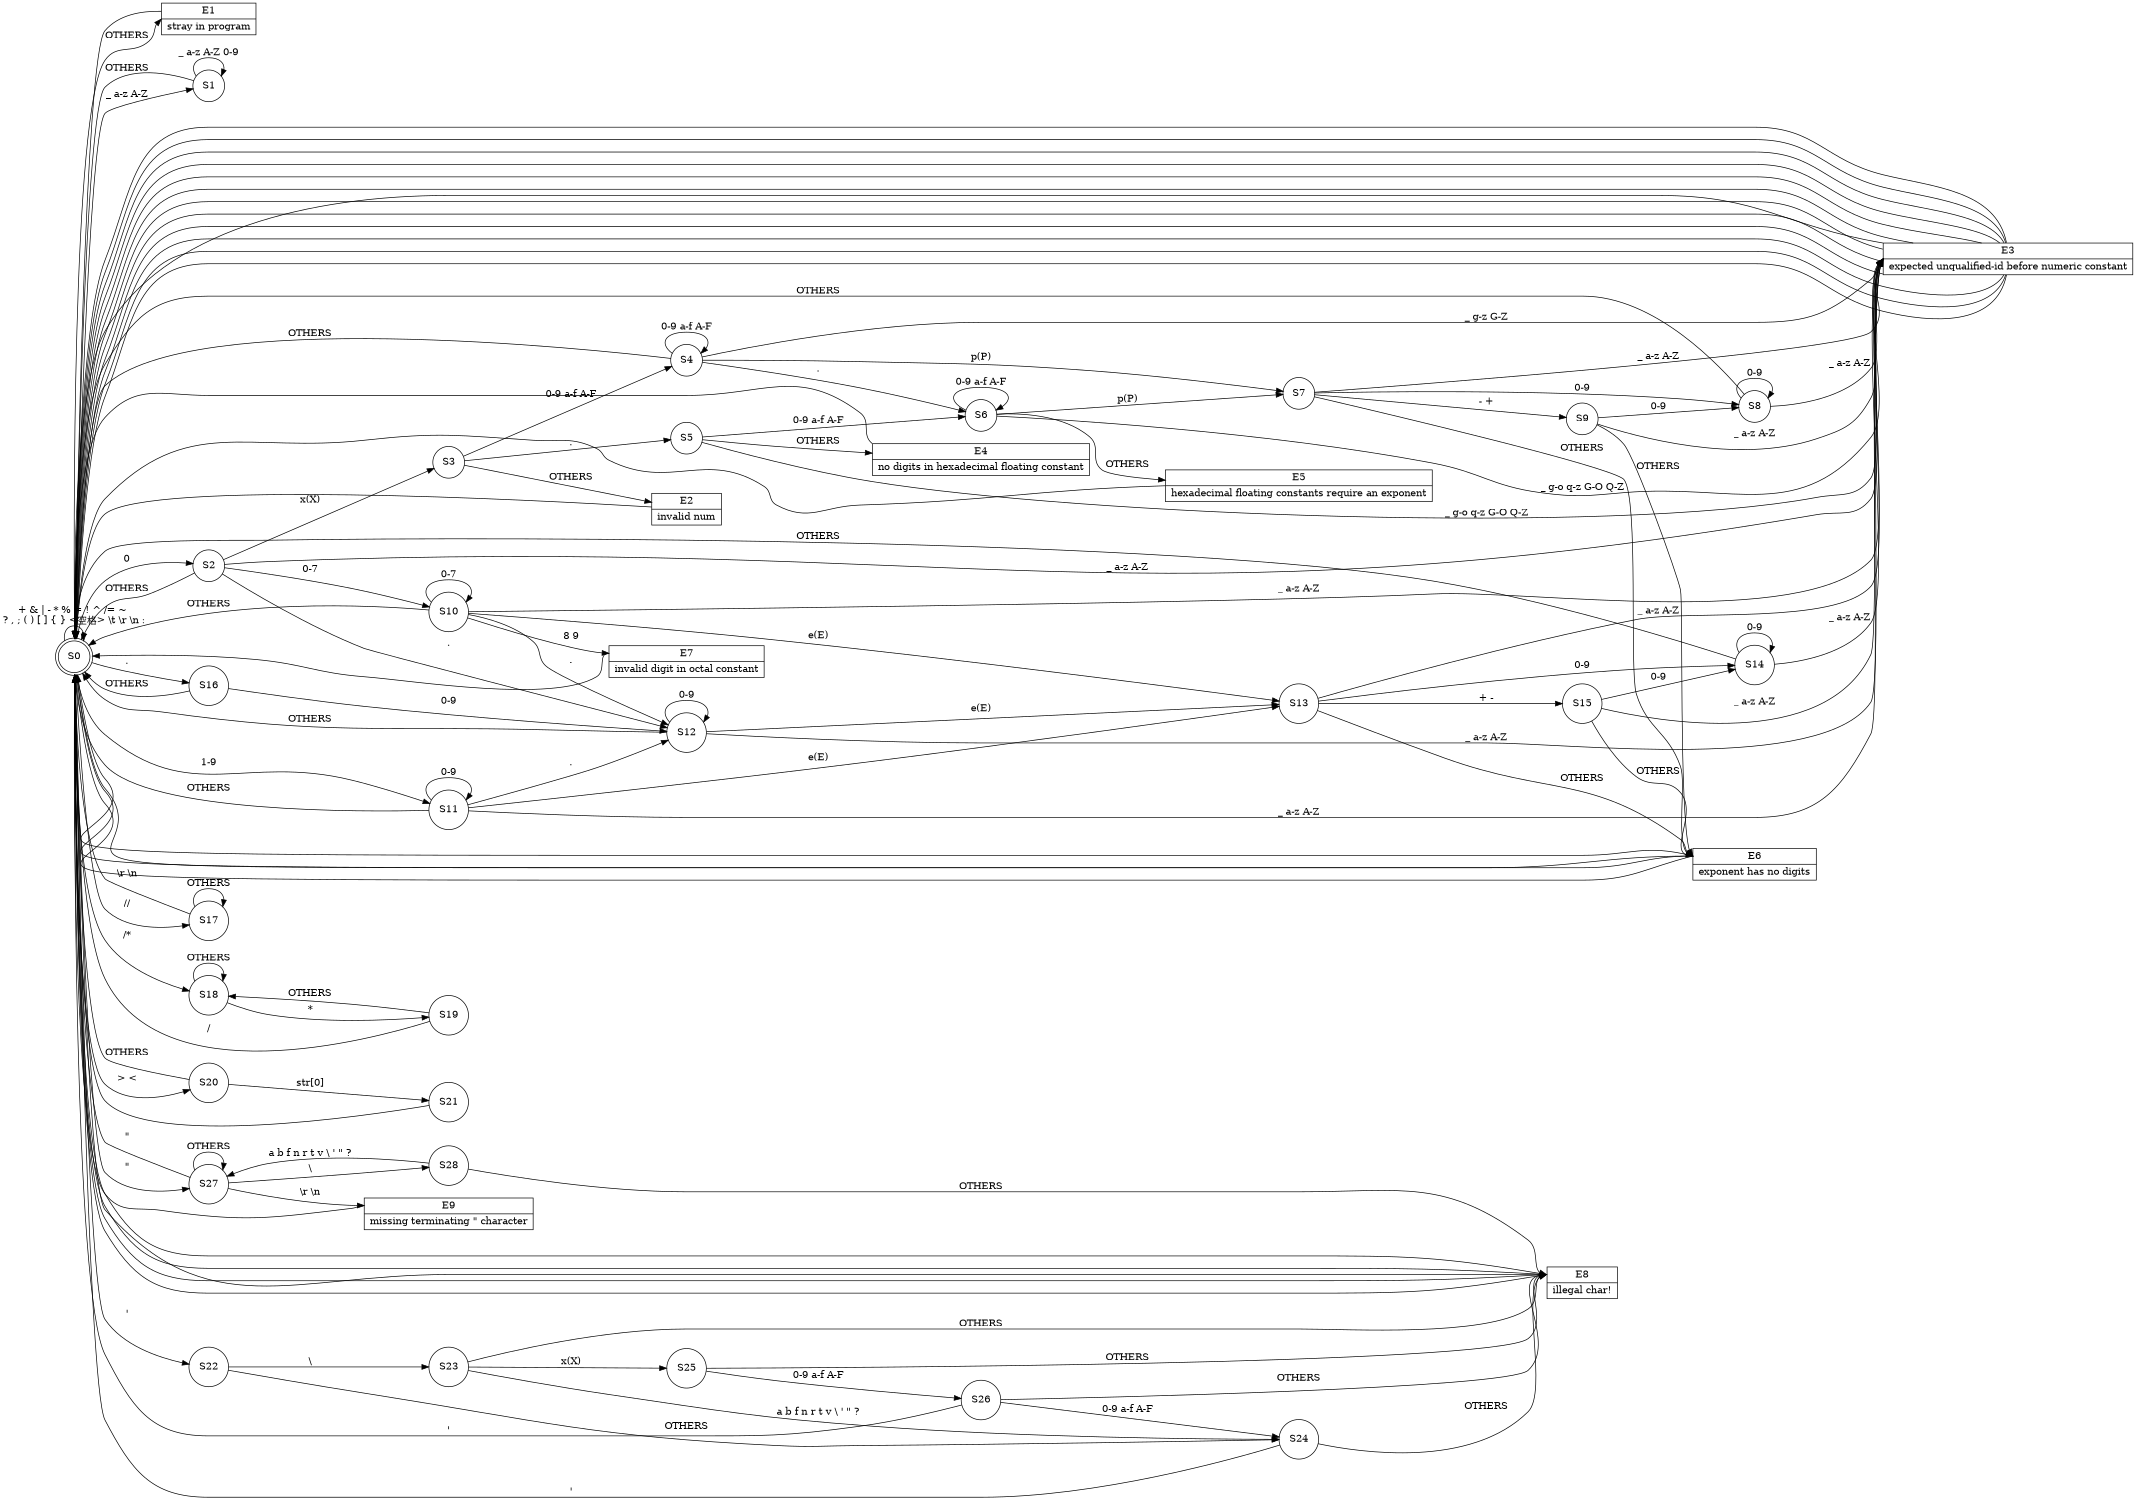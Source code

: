 digraph finite_state_machine {
    rankdir =LR;
    size = "50,10"
     
    node [shape = doublecircle]; 
     
    S0;
   
   e1[
    label = "<f0> E1 | stray in program"
    shape="record"
   ]
   e2[
    label = "<f0> E2 | invalid num"
    shape="record"
   ]
   e3[
    label = "<f0> E3 | expected unqualified-id before numeric constant"
    shape="record"
   ]
   e4[
    label = "<f0> E4 | no digits in hexadecimal floating constant "
    shape="record"
   ]
   e5[
    label = "<f0> E5 | hexadecimal floating constants require an exponent"
    shape="record"
   ]
   e6[
    label = "<f> E6 | exponent has no digits"
    shape="record"
   ]
   e7[
    label = "<f> E7 |invalid digit in octal constant "
    shape="record"
   ]
   e8[
    label = "<f> E8 | illegal char!"
    shape="record"
   ]
   e9[
    label = "<f> E9 | missing terminating \" character"
    shape="record"
   ]
   
   node [shape = circle];
   S0 -> S1 [ label = "_ a-z A-Z" ];
   S0 -> S2 [ label = "0" ];
   S0 -> S11 [ label = "1-9" ];
   S0 -> S16 [ label = "." ];
   S0 -> S0 [ label = "+ & | - * % = ! ^ /= ~ \n? , ; ( ) [ ] { } <空格> \\t \\r \\n :" ];
   S0 -> S17 [ label = "//" ];
   S0 -> S18 [ label = "/*" ];
   S0 -> S20 [ label = "> <" ];
   S0 -> S22 [ label = "\'" ];
   S0 -> S27 [ label = "\""; ];
   S0 -> e1:f [ label = "OTHERS" ];e1:f->S0;
   
   S1 -> S1 [ label = "_ a-z A-Z 0-9" ];
   S1 -> S0 [ label = "OTHERS" ];
   
   S2 -> S3 [ label = "x(X)" ];
   S2 -> S10 [ label = "0-7" ];
   S2 -> S12 [ label = "." ];
   S2 -> e3:f [ label = "_ a-z A-Z" ];e3:f->S0;  
   S2 -> S0 [ label = "OTHERS" ];
   
   S3 -> S4 [ label = "0-9 a-f A-F" ];
   S3 -> S5 [ label = "." ];
   S3 -> e2:f [ label = "OTHERS" ];e2:f->S0;
   
   S4 -> S4 [ label = "0-9 a-f A-F" ];
   S4 -> S6 [ label = "." ];
   S4 -> S7 [ label = "p(P)" ];
   S4 -> e3:f [ label = "_ g-z G-Z" ];e3:f->S0;
   S4 -> S0 [ label = "OTHERS" ];
   
   S5 -> S6 [ label = "0-9 a-f A-F" ];
   S5 -> e3:f [ label = "_ g-o q-z G-O Q-Z" ];e3:f->S0;
   S5 -> e4:f [ label = "OTHERS" ];e4:f->S0;
   
   S6 -> S6 [ label = "0-9 a-f A-F" ];
   S6 -> S7 [ label = "p(P)" ];
   S6 -> e3:f [ label = "_ g-o q-z G-O Q-Z" ];e3:f->S0;
   S6 -> e5:f [ label = "OTHERS" ];e5:f->S0;
   
   S7 -> S8  [ label = "0-9" ];
   S7 -> S9 [ label = "- +" ];
   S7 -> e3:f [ label = "_ a-z A-Z" ];e3:f->S0;
   S7 -> e6:f [ label = "OTHERS" ];e6:f->S0;
   
   S8 -> S8 [ label = "0-9" ];
   S8 -> e3:f [ label = "_ a-z A-Z" ];e3:f->S0;
   S8 -> S0 [ label = "OTHERS" ];
   
   S9 -> S8 [ label = "0-9" ];
   S9 -> e3:f [ label = "_ a-z A-Z" ];e3:f->S0;
   S9 -> e6:f [ label = "OTHERS" ];e6:f->S0;

   S10 -> S10 [ label = "0-7" ];
   S10 -> S12 [ label = "." ];
   S10 -> S13 [ label = "e(E)" ];
   S10 -> e7:f [ label = "8 9" ];e7:f->S0;
   S10 -> e3:f [ label = "_ a-z A-Z" ];e3:f->S0;
   S10 -> S0 [ label = "OTHERS" ];  
   
   S11 -> S11 [ label = "0-9" ];  
   S11 -> S12 [ label = "." ];  
   S11 -> S13 [ label = "e(E)" ];  
   S11 -> e3:f [ label = "_ a-z A-Z" ];e3:f->S0;
   S11 -> S0 [ label = "OTHERS" ];  
   
   S12 -> S12 [ label = "0-9" ];
   S12 -> S13 [ label = "e(E)" ];
   S12 -> e3:f [ label = "_ a-z A-Z" ];e3:f->S0;
   S12 -> S0 [ label = "OTHERS" ];  
   
   S13 -> S14 [ label = "0-9" ];
   S13 -> S15 [ label = "+ -" ];
   S13 -> e3:f [ label = "_ a-z A-Z" ];e3:f->S0;
   S13 -> e6:f [ label = "OTHERS" ];e6:f->S0;
   
   S14 -> S14 [ label = "0-9" ];   
   S14 -> e3:f [ label = "_ a-z A-Z" ];e3:f->S0;
   S14 -> S0 [ label = "OTHERS" ];
  
   S15 -> S14 [ label = "0-9" ];
   S15 -> e3:f [ label = "_ a-z A-Z" ];e3:f->S0;
   S15 -> e6:f [ label = "OTHERS" ];e6:f->S0;
   
   S16 -> S12 [ label = "0-9" ];
   S16 -> S0 [ label = "OTHERS" ];

   S17 -> S0 [ label = "\\r \\n" ];
   S17 -> S17 [ label = "OTHERS" ];
   
   S18 -> S19 [ label = "*" ];
   S18 -> S18 [ label = "OTHERS" ];

   S19 -> S0 [ label = "/" ];
   S19 -> S18 [ label = "OTHERS" ];
   
   S20 -> S21 [ label = "str[0]" ];
   S20 -> S0 [ label = "OTHERS" ];
   
   S21 -> S0 [ label = "" ];
   
   S22 -> S23 [ label = "\\" ];
   S22 -> S24 [ label = "OTHERS" ];
   
   S23 -> S24 [ label = "a b f n r t v \\ \' \" \?" ];
   S23 -> S25 [ label = "x(X)" ];
   S23 -> e8:f [ label = "OTHERS" ];e8:f->S0;


   S24-> S0 [ label = "\'" ];
   S24 -> e8:f [ label = "OTHERS" ];e8:f->S0;

   S25 -> S26 [ label = "0-9 a-f A-F" ];
   S25 -> e8:f [ label = "OTHERS" ];e8:f->S0;

   S26 -> S24 [ label = "0-9 a-f A-F" ];
   S26-> S0 [ label = "\'" ];
   S26 -> e8:f [ label = "OTHERS" ];e8:f->S0;

   S27 -> S28 [ label = "\\" ];
   S27 -> S0 [ label = "\"" ];
   S27 -> e9:f [ label = "\\r \\n" ];e9:f->S0;
   S27 -> S27 [ label = "OTHERS" ];
   
   S28 -> S27 [ label = "a b f n r t v \\ \' \" \?" ];
   S28 -> e8:f [ label = "OTHERS" ];e8:f->S0;
}

